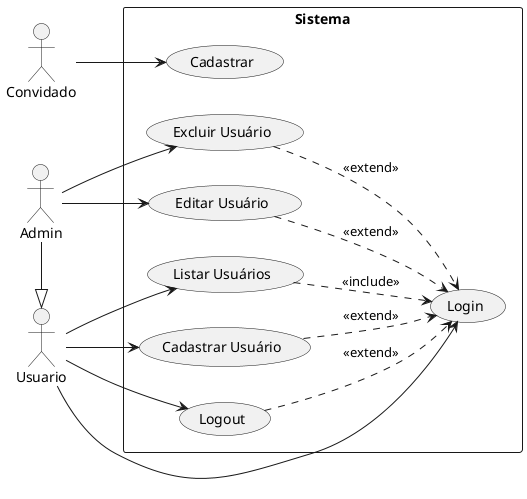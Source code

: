 
@startuml
left to right direction

actor Convidado
actor Usuario
actor Admin

rectangle "Sistema" {
    (Login)
    (Logout)
    (Cadastrar)
    (Listar Usuários) as Visualizar
    (Cadastrar Usuário)
    (Editar Usuário)
    (Excluir Usuário)
}

' Relações Convidado
Convidado --> (Cadastrar)

' Relações Usuário Comum
Usuario --> (Login)
Usuario --> Visualizar
Usuario --> (Cadastrar Usuário)
Usuario --> (Logout)

' Relações Administrador
Admin --> (Editar Usuário)
Admin --> (Excluir Usuário)

' Dependência de Login
Visualizar ..> (Login) : <<include>>
(Logout) ..> (Login) : <<extend>>
(Cadastrar Usuário) ..> (Login) : <<extend>>
(Editar Usuário) ..> (Login) : <<extend>>
(Excluir Usuário) ..> (Login) : <<extend>>

' Herança de ator: Admin herda de Usuario
Admin -|> Usuario
@enduml